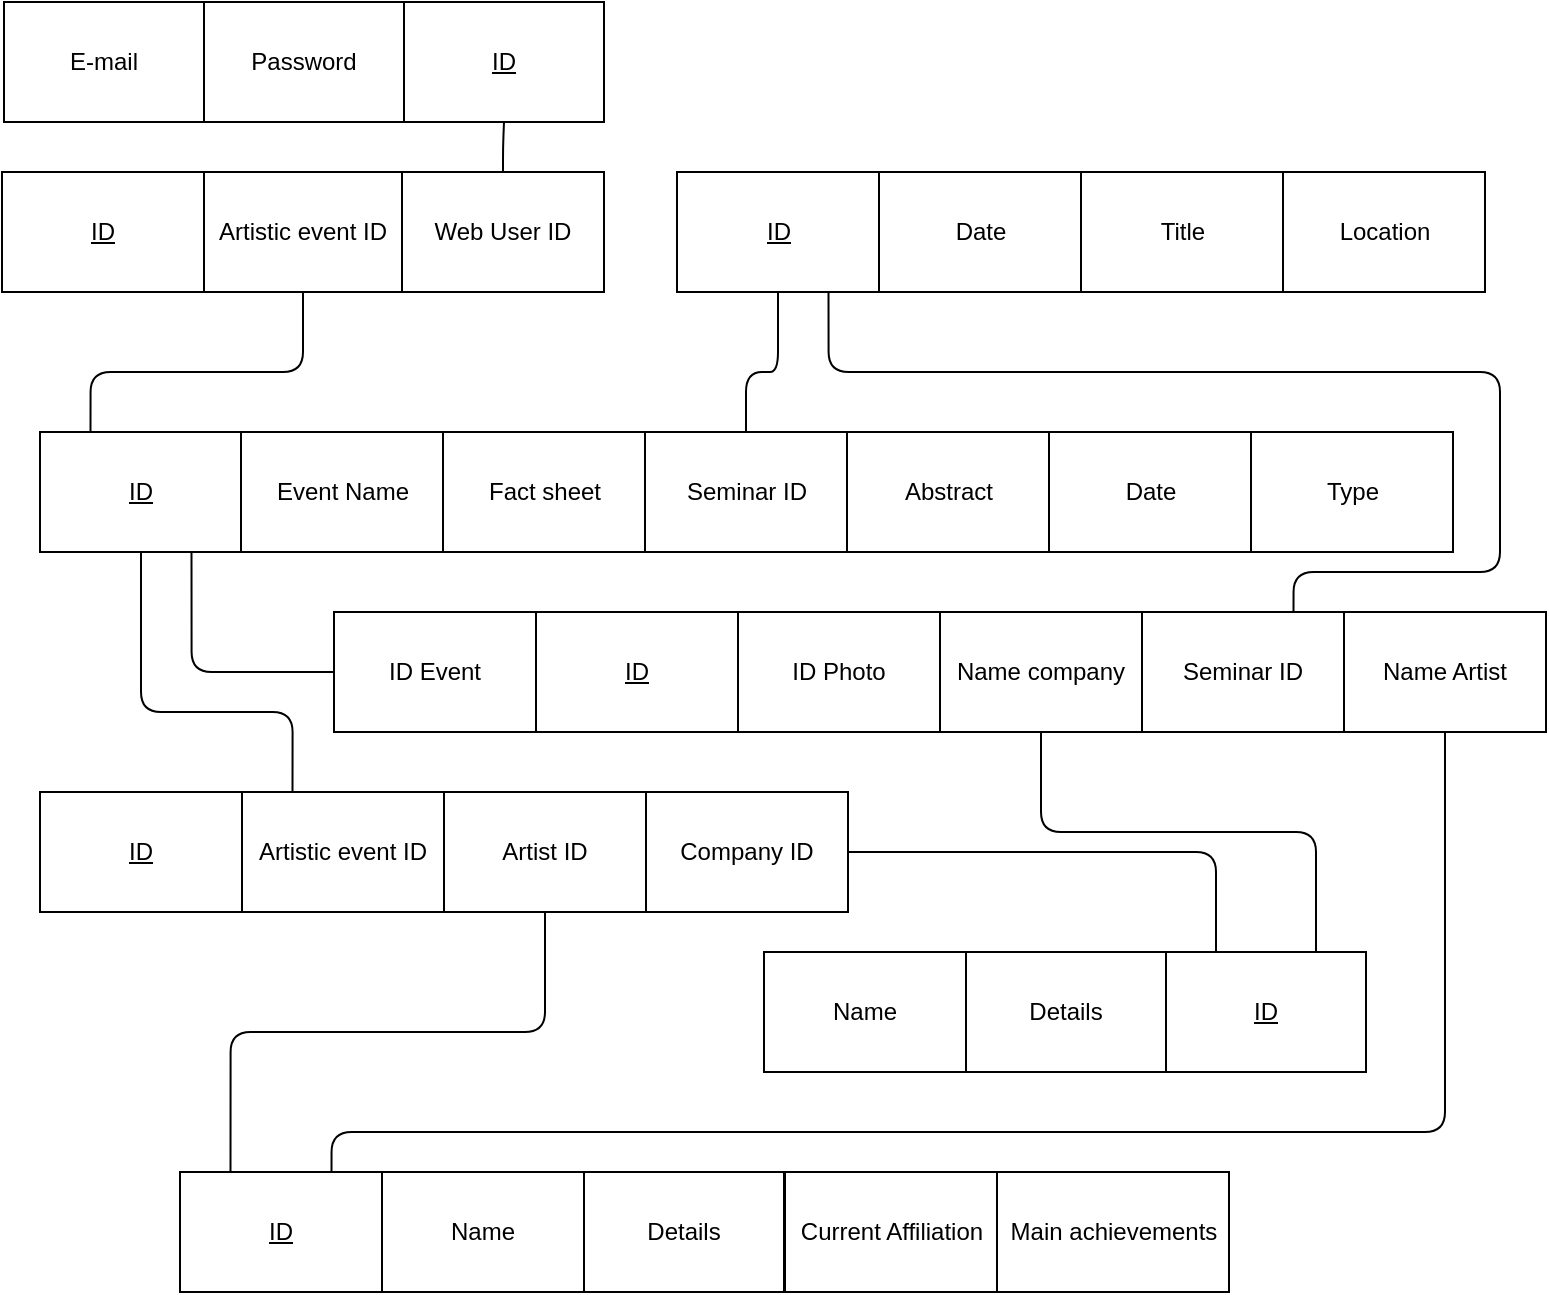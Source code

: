 <mxfile version="12.3.6" type="device" pages="1"><diagram id="mCeaMJX3CQ6pdK_j_z2c" name="Page-1"><mxGraphModel dx="782" dy="686" grid="1" gridSize="10" guides="1" tooltips="1" connect="1" arrows="1" fold="1" page="1" pageScale="1" pageWidth="827" pageHeight="1169" math="0" shadow="0"><root><mxCell id="0"/><mxCell id="1" parent="0"/><mxCell id="fped8_Gxq-GubGdn7bcu-1" value="&lt;u&gt;ID&lt;/u&gt;" style="rounded=0;whiteSpace=wrap;html=1;" parent="1" vertex="1"><mxGeometry x="30" y="230" width="101" height="60" as="geometry"/></mxCell><mxCell id="fped8_Gxq-GubGdn7bcu-2" value="Fact sheet" style="rounded=0;whiteSpace=wrap;html=1;" parent="1" vertex="1"><mxGeometry x="231.5" y="230" width="101" height="60" as="geometry"/></mxCell><mxCell id="fped8_Gxq-GubGdn7bcu-3" value="Seminar ID" style="rounded=0;whiteSpace=wrap;html=1;" parent="1" vertex="1"><mxGeometry x="332.5" y="230" width="101" height="60" as="geometry"/></mxCell><mxCell id="fped8_Gxq-GubGdn7bcu-5" value="Abstract" style="rounded=0;whiteSpace=wrap;html=1;" parent="1" vertex="1"><mxGeometry x="433.5" y="230" width="101" height="60" as="geometry"/></mxCell><mxCell id="fped8_Gxq-GubGdn7bcu-6" value="Artistic event ID" style="rounded=0;whiteSpace=wrap;html=1;" parent="1" vertex="1"><mxGeometry x="131" y="410" width="101" height="60" as="geometry"/></mxCell><mxCell id="fped8_Gxq-GubGdn7bcu-7" value="Artist ID" style="rounded=0;whiteSpace=wrap;html=1;" parent="1" vertex="1"><mxGeometry x="232" y="410" width="101" height="60" as="geometry"/></mxCell><mxCell id="fped8_Gxq-GubGdn7bcu-8" value="" style="endArrow=none;html=1;entryX=0.5;entryY=1;entryDx=0;entryDy=0;exitX=0.25;exitY=0;exitDx=0;exitDy=0;edgeStyle=orthogonalEdgeStyle;" parent="1" source="fped8_Gxq-GubGdn7bcu-6" target="fped8_Gxq-GubGdn7bcu-1" edge="1"><mxGeometry width="50" height="50" relative="1" as="geometry"><mxPoint x="13.5" y="65" as="sourcePoint"/><mxPoint x="63.5" y="15" as="targetPoint"/><Array as="points"><mxPoint x="156" y="370"/><mxPoint x="81" y="370"/></Array></mxGeometry></mxCell><mxCell id="fped8_Gxq-GubGdn7bcu-9" value="Name" style="rounded=0;whiteSpace=wrap;html=1;" parent="1" vertex="1"><mxGeometry x="392" y="490" width="101" height="60" as="geometry"/></mxCell><mxCell id="fped8_Gxq-GubGdn7bcu-10" value="Details" style="rounded=0;whiteSpace=wrap;html=1;" parent="1" vertex="1"><mxGeometry x="493" y="490" width="100" height="60" as="geometry"/></mxCell><mxCell id="fped8_Gxq-GubGdn7bcu-12" value="&lt;u&gt;ID&lt;/u&gt;" style="rounded=0;whiteSpace=wrap;html=1;" parent="1" vertex="1"><mxGeometry x="30" y="410" width="101" height="60" as="geometry"/></mxCell><mxCell id="fped8_Gxq-GubGdn7bcu-13" value="" style="endArrow=none;html=1;entryX=1;entryY=0.5;entryDx=0;entryDy=0;exitX=0.25;exitY=0;exitDx=0;exitDy=0;edgeStyle=orthogonalEdgeStyle;" parent="1" source="eYYoWJSKtnG0IWVszfgg-9" target="eYYoWJSKtnG0IWVszfgg-8" edge="1"><mxGeometry width="50" height="50" relative="1" as="geometry"><mxPoint x="13.5" y="245" as="sourcePoint"/><mxPoint x="63.5" y="195" as="targetPoint"/><Array as="points"><mxPoint x="618" y="440"/></Array></mxGeometry></mxCell><mxCell id="fped8_Gxq-GubGdn7bcu-14" value="Name" style="rounded=0;whiteSpace=wrap;html=1;" parent="1" vertex="1"><mxGeometry x="201" y="600" width="101" height="60" as="geometry"/></mxCell><mxCell id="fped8_Gxq-GubGdn7bcu-15" value="Details" style="rounded=0;whiteSpace=wrap;html=1;" parent="1" vertex="1"><mxGeometry x="302" y="600" width="100" height="60" as="geometry"/></mxCell><mxCell id="fped8_Gxq-GubGdn7bcu-17" value="Current Affiliation" style="rounded=0;whiteSpace=wrap;html=1;" parent="1" vertex="1"><mxGeometry x="402.5" y="600" width="106" height="60" as="geometry"/></mxCell><mxCell id="fped8_Gxq-GubGdn7bcu-18" value="Main achievements" style="rounded=0;whiteSpace=wrap;html=1;" parent="1" vertex="1"><mxGeometry x="508.5" y="600" width="116" height="60" as="geometry"/></mxCell><mxCell id="fped8_Gxq-GubGdn7bcu-19" value="" style="endArrow=none;html=1;edgeStyle=orthogonalEdgeStyle;entryX=0.25;entryY=0;entryDx=0;entryDy=0;exitX=0.5;exitY=1;exitDx=0;exitDy=0;" parent="1" source="fped8_Gxq-GubGdn7bcu-7" target="eYYoWJSKtnG0IWVszfgg-10" edge="1"><mxGeometry width="50" height="50" relative="1" as="geometry"><mxPoint x="33.5" y="245" as="sourcePoint"/><mxPoint x="83.5" y="195" as="targetPoint"/><Array as="points"><mxPoint x="283" y="530"/><mxPoint x="125" y="530"/></Array></mxGeometry></mxCell><mxCell id="fped8_Gxq-GubGdn7bcu-20" value="ID Event" style="rounded=0;whiteSpace=wrap;html=1;" parent="1" vertex="1"><mxGeometry x="177" y="320" width="101" height="60" as="geometry"/></mxCell><mxCell id="fped8_Gxq-GubGdn7bcu-21" value="ID Photo" style="rounded=0;whiteSpace=wrap;html=1;" parent="1" vertex="1"><mxGeometry x="379" y="320" width="101" height="60" as="geometry"/></mxCell><mxCell id="fped8_Gxq-GubGdn7bcu-22" value="Name Artist" style="rounded=0;whiteSpace=wrap;html=1;" parent="1" vertex="1"><mxGeometry x="682" y="320" width="101" height="60" as="geometry"/></mxCell><mxCell id="fped8_Gxq-GubGdn7bcu-23" value="Seminar ID" style="rounded=0;whiteSpace=wrap;html=1;" parent="1" vertex="1"><mxGeometry x="581" y="320" width="101" height="60" as="geometry"/></mxCell><mxCell id="fped8_Gxq-GubGdn7bcu-24" value="" style="endArrow=none;html=1;exitX=0.75;exitY=1;exitDx=0;exitDy=0;edgeStyle=orthogonalEdgeStyle;entryX=0;entryY=0.5;entryDx=0;entryDy=0;" parent="1" source="fped8_Gxq-GubGdn7bcu-1" target="fped8_Gxq-GubGdn7bcu-20" edge="1"><mxGeometry width="50" height="50" relative="1" as="geometry"><mxPoint x="23.5" y="245" as="sourcePoint"/><mxPoint x="290" y="390" as="targetPoint"/><Array as="points"><mxPoint x="106" y="350"/></Array></mxGeometry></mxCell><mxCell id="fped8_Gxq-GubGdn7bcu-29" value="" style="endArrow=none;html=1;entryX=0.5;entryY=1;entryDx=0;entryDy=0;exitX=0.75;exitY=0;exitDx=0;exitDy=0;edgeStyle=orthogonalEdgeStyle;" parent="1" source="eYYoWJSKtnG0IWVszfgg-10" target="fped8_Gxq-GubGdn7bcu-22" edge="1"><mxGeometry width="50" height="50" relative="1" as="geometry"><mxPoint x="23.5" y="245" as="sourcePoint"/><mxPoint x="73.5" y="195" as="targetPoint"/><Array as="points"><mxPoint x="176" y="580"/><mxPoint x="733" y="580"/></Array></mxGeometry></mxCell><mxCell id="fped8_Gxq-GubGdn7bcu-30" value="" style="endArrow=none;html=1;entryX=0.5;entryY=1;entryDx=0;entryDy=0;exitX=0.75;exitY=0;exitDx=0;exitDy=0;edgeStyle=orthogonalEdgeStyle;" parent="1" source="eYYoWJSKtnG0IWVszfgg-9" target="Cn7T_hhOwg1ytzEMDbYW-1" edge="1"><mxGeometry width="50" height="50" relative="1" as="geometry"><mxPoint x="23.5" y="245" as="sourcePoint"/><mxPoint x="73.5" y="195" as="targetPoint"/><Array as="points"><mxPoint x="668" y="430"/><mxPoint x="531" y="430"/></Array></mxGeometry></mxCell><mxCell id="fped8_Gxq-GubGdn7bcu-31" value="Date" style="rounded=0;whiteSpace=wrap;html=1;" parent="1" vertex="1"><mxGeometry x="449.5" y="100" width="101" height="60" as="geometry"/></mxCell><mxCell id="fped8_Gxq-GubGdn7bcu-32" value="Title" style="rounded=0;whiteSpace=wrap;html=1;" parent="1" vertex="1"><mxGeometry x="550.5" y="100" width="101" height="60" as="geometry"/></mxCell><mxCell id="fped8_Gxq-GubGdn7bcu-33" value="" style="endArrow=none;html=1;exitX=0.5;exitY=0;exitDx=0;exitDy=0;entryX=0.5;entryY=1;entryDx=0;entryDy=0;edgeStyle=orthogonalEdgeStyle;" parent="1" source="fped8_Gxq-GubGdn7bcu-3" target="eYYoWJSKtnG0IWVszfgg-4" edge="1"><mxGeometry width="50" height="50" relative="1" as="geometry"><mxPoint x="13.5" y="245" as="sourcePoint"/><mxPoint x="63.5" y="195" as="targetPoint"/><Array as="points"><mxPoint x="383" y="200"/><mxPoint x="399" y="200"/></Array></mxGeometry></mxCell><mxCell id="fped8_Gxq-GubGdn7bcu-34" value="Location" style="rounded=0;whiteSpace=wrap;html=1;" parent="1" vertex="1"><mxGeometry x="651.5" y="100" width="101" height="60" as="geometry"/></mxCell><mxCell id="fped8_Gxq-GubGdn7bcu-35" value="Event Name" style="rounded=0;whiteSpace=wrap;html=1;" parent="1" vertex="1"><mxGeometry x="130.5" y="230" width="101" height="60" as="geometry"/></mxCell><mxCell id="rjUnznNPcPiEyhpS0K8V-1" value="Artistic event ID" style="rounded=0;whiteSpace=wrap;html=1;" parent="1" vertex="1"><mxGeometry x="112" y="100" width="99" height="60" as="geometry"/></mxCell><mxCell id="rjUnznNPcPiEyhpS0K8V-2" value="Web User ID" style="rounded=0;whiteSpace=wrap;html=1;" parent="1" vertex="1"><mxGeometry x="211" y="100" width="101" height="60" as="geometry"/></mxCell><mxCell id="rjUnznNPcPiEyhpS0K8V-3" value="Password" style="rounded=0;whiteSpace=wrap;html=1;" parent="1" vertex="1"><mxGeometry x="112" y="15" width="100" height="60" as="geometry"/></mxCell><mxCell id="rjUnznNPcPiEyhpS0K8V-4" value="&lt;u&gt;ID&lt;/u&gt;" style="rounded=0;whiteSpace=wrap;html=1;" parent="1" vertex="1"><mxGeometry x="212" y="15" width="100" height="60" as="geometry"/></mxCell><mxCell id="rjUnznNPcPiEyhpS0K8V-7" value="" style="endArrow=none;html=1;entryX=0.5;entryY=1;entryDx=0;entryDy=0;exitX=0.25;exitY=0;exitDx=0;exitDy=0;edgeStyle=orthogonalEdgeStyle;" parent="1" source="fped8_Gxq-GubGdn7bcu-1" target="rjUnznNPcPiEyhpS0K8V-1" edge="1"><mxGeometry width="50" height="50" relative="1" as="geometry"><mxPoint x="30" y="240" as="sourcePoint"/><mxPoint x="80" y="190" as="targetPoint"/><Array as="points"><mxPoint x="55" y="200"/><mxPoint x="162" y="200"/></Array></mxGeometry></mxCell><mxCell id="rjUnznNPcPiEyhpS0K8V-8" value="" style="endArrow=none;html=1;exitX=0.5;exitY=0;exitDx=0;exitDy=0;entryX=0.5;entryY=1;entryDx=0;entryDy=0;edgeStyle=orthogonalEdgeStyle;" parent="1" source="rjUnznNPcPiEyhpS0K8V-2" target="rjUnznNPcPiEyhpS0K8V-4" edge="1"><mxGeometry width="50" height="50" relative="1" as="geometry"><mxPoint x="310" y="150" as="sourcePoint"/><mxPoint x="360" y="100" as="targetPoint"/></mxGeometry></mxCell><mxCell id="eYYoWJSKtnG0IWVszfgg-1" value="E-mail" style="rounded=0;whiteSpace=wrap;html=1;" parent="1" vertex="1"><mxGeometry x="12" y="15" width="100" height="60" as="geometry"/></mxCell><mxCell id="eYYoWJSKtnG0IWVszfgg-2" value="&lt;u&gt;ID&lt;/u&gt;" style="rounded=0;whiteSpace=wrap;html=1;" parent="1" vertex="1"><mxGeometry x="11" y="100" width="101" height="60" as="geometry"/></mxCell><mxCell id="eYYoWJSKtnG0IWVszfgg-3" value="Date" style="rounded=0;whiteSpace=wrap;html=1;" parent="1" vertex="1"><mxGeometry x="534.5" y="230" width="101" height="60" as="geometry"/></mxCell><mxCell id="eYYoWJSKtnG0IWVszfgg-4" value="&lt;u&gt;ID&lt;/u&gt;" style="rounded=0;whiteSpace=wrap;html=1;" parent="1" vertex="1"><mxGeometry x="348.5" y="100" width="101" height="60" as="geometry"/></mxCell><mxCell id="eYYoWJSKtnG0IWVszfgg-7" value="&lt;u&gt;ID&lt;/u&gt;" style="rounded=0;whiteSpace=wrap;html=1;" parent="1" vertex="1"><mxGeometry x="278" y="320" width="101" height="60" as="geometry"/></mxCell><mxCell id="eYYoWJSKtnG0IWVszfgg-8" value="Company ID" style="rounded=0;whiteSpace=wrap;html=1;" parent="1" vertex="1"><mxGeometry x="333" y="410" width="101" height="60" as="geometry"/></mxCell><mxCell id="eYYoWJSKtnG0IWVszfgg-9" value="&lt;u&gt;ID&lt;/u&gt;" style="rounded=0;whiteSpace=wrap;html=1;" parent="1" vertex="1"><mxGeometry x="593" y="490" width="100" height="60" as="geometry"/></mxCell><mxCell id="eYYoWJSKtnG0IWVszfgg-10" value="&lt;u&gt;ID&lt;/u&gt;" style="rounded=0;whiteSpace=wrap;html=1;" parent="1" vertex="1"><mxGeometry x="100" y="600" width="101" height="60" as="geometry"/></mxCell><mxCell id="Cn7T_hhOwg1ytzEMDbYW-1" value="Name company" style="rounded=0;whiteSpace=wrap;html=1;" vertex="1" parent="1"><mxGeometry x="480" y="320" width="101" height="60" as="geometry"/></mxCell><mxCell id="Cn7T_hhOwg1ytzEMDbYW-3" value="" style="endArrow=none;html=1;entryX=0.75;entryY=1;entryDx=0;entryDy=0;exitX=0.75;exitY=0;exitDx=0;exitDy=0;edgeStyle=orthogonalEdgeStyle;" edge="1" parent="1" source="fped8_Gxq-GubGdn7bcu-23" target="eYYoWJSKtnG0IWVszfgg-4"><mxGeometry width="50" height="50" relative="1" as="geometry"><mxPoint x="171" y="320" as="sourcePoint"/><mxPoint x="728" y="100" as="targetPoint"/><Array as="points"><mxPoint x="657" y="300"/><mxPoint x="760" y="300"/><mxPoint x="760" y="200"/><mxPoint x="424" y="200"/></Array></mxGeometry></mxCell><mxCell id="Cn7T_hhOwg1ytzEMDbYW-5" value="Type" style="rounded=0;whiteSpace=wrap;html=1;" vertex="1" parent="1"><mxGeometry x="635.5" y="230" width="101" height="60" as="geometry"/></mxCell></root></mxGraphModel></diagram></mxfile>